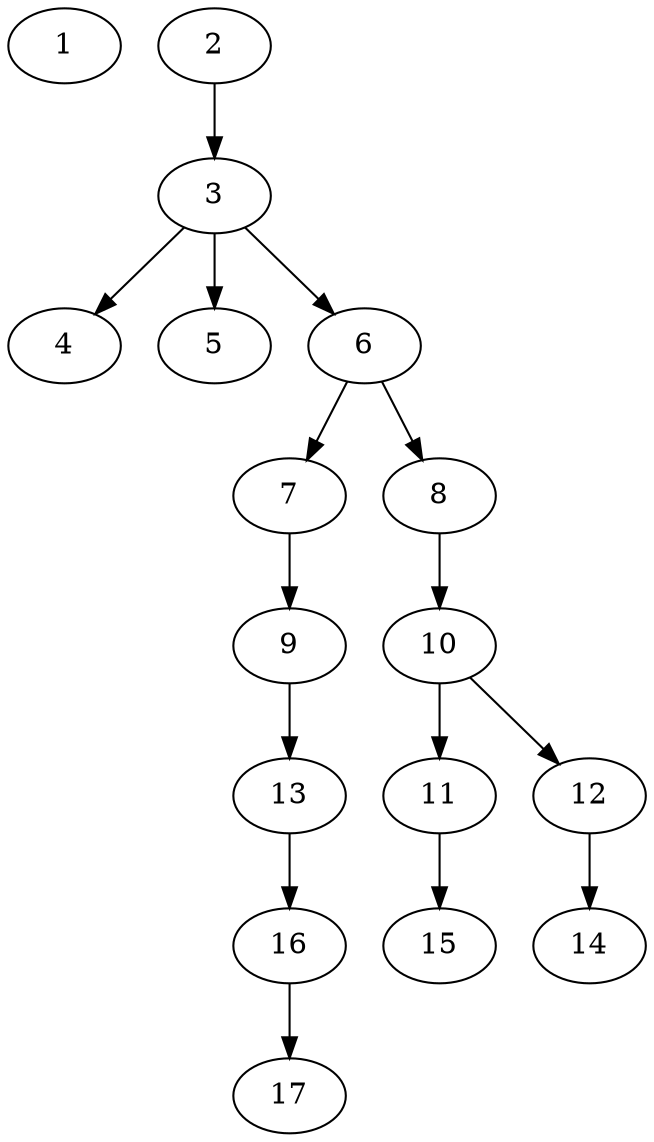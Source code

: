 // DAG (tier=1-easy, mode=compute, n=17, ccr=0.297, fat=0.403, density=0.314, regular=0.650, jump=0.081, mindata=262144, maxdata=2097152)
// DAG automatically generated by daggen at Sun Aug 24 16:33:32 2025
// /home/ermia/Project/Environments/daggen/bin/daggen --dot --ccr 0.297 --fat 0.403 --regular 0.650 --density 0.314 --jump 0.081 --mindata 262144 --maxdata 2097152 -n 17 
digraph G {
  1 [size="8060053644784959488", alpha="0.13", expect_size="4030026822392479744"]
  2 [size="414280038427394048", alpha="0.05", expect_size="207140019213697024"]
  2 -> 3 [size ="4445828022272"]
  3 [size="3101509679603026", alpha="0.17", expect_size="1550754839801513"]
  3 -> 4 [size ="1486805270528"]
  3 -> 5 [size ="1486805270528"]
  3 -> 6 [size ="1486805270528"]
  4 [size="155261506515622", alpha="0.06", expect_size="77630753257811"]
  5 [size="475725347027799", alpha="0.09", expect_size="237862673513899"]
  6 [size="62234723585359872", alpha="0.11", expect_size="31117361792679936"]
  6 -> 7 [size ="1256353431552"]
  6 -> 8 [size ="1256353431552"]
  7 [size="3022762042638467072", alpha="0.02", expect_size="1511381021319233536"]
  7 -> 9 [size ="16724736868352"]
  8 [size="97844723712000000", alpha="0.01", expect_size="48922361856000000"]
  8 -> 10 [size ="1698693120000"]
  9 [size="3080931934012964864", alpha="0.18", expect_size="1540465967006482432"]
  9 -> 13 [size ="16938621206528"]
  10 [size="159276943594440", alpha="0.11", expect_size="79638471797220"]
  10 -> 11 [size ="9178110230528"]
  10 -> 12 [size ="9178110230528"]
  11 [size="26187489345536000", alpha="0.04", expect_size="13093744672768000"]
  11 -> 15 [size ="705481932800"]
  12 [size="66935959695190160", alpha="0.10", expect_size="33467979847595080"]
  12 -> 14 [size ="27058428182528"]
  13 [size="8104300428425586", alpha="0.07", expect_size="4052150214212793"]
  13 -> 16 [size ="4384968671232"]
  14 [size="709503161429131264", alpha="0.20", expect_size="354751580714565632"]
  15 [size="58429983051888304", alpha="0.19", expect_size="29214991525944152"]
  16 [size="424607879996112896", alpha="0.18", expect_size="212303939998056448"]
  16 -> 17 [size ="4519412891648"]
  17 [size="5575918562390014", alpha="0.13", expect_size="2787959281195007"]
}